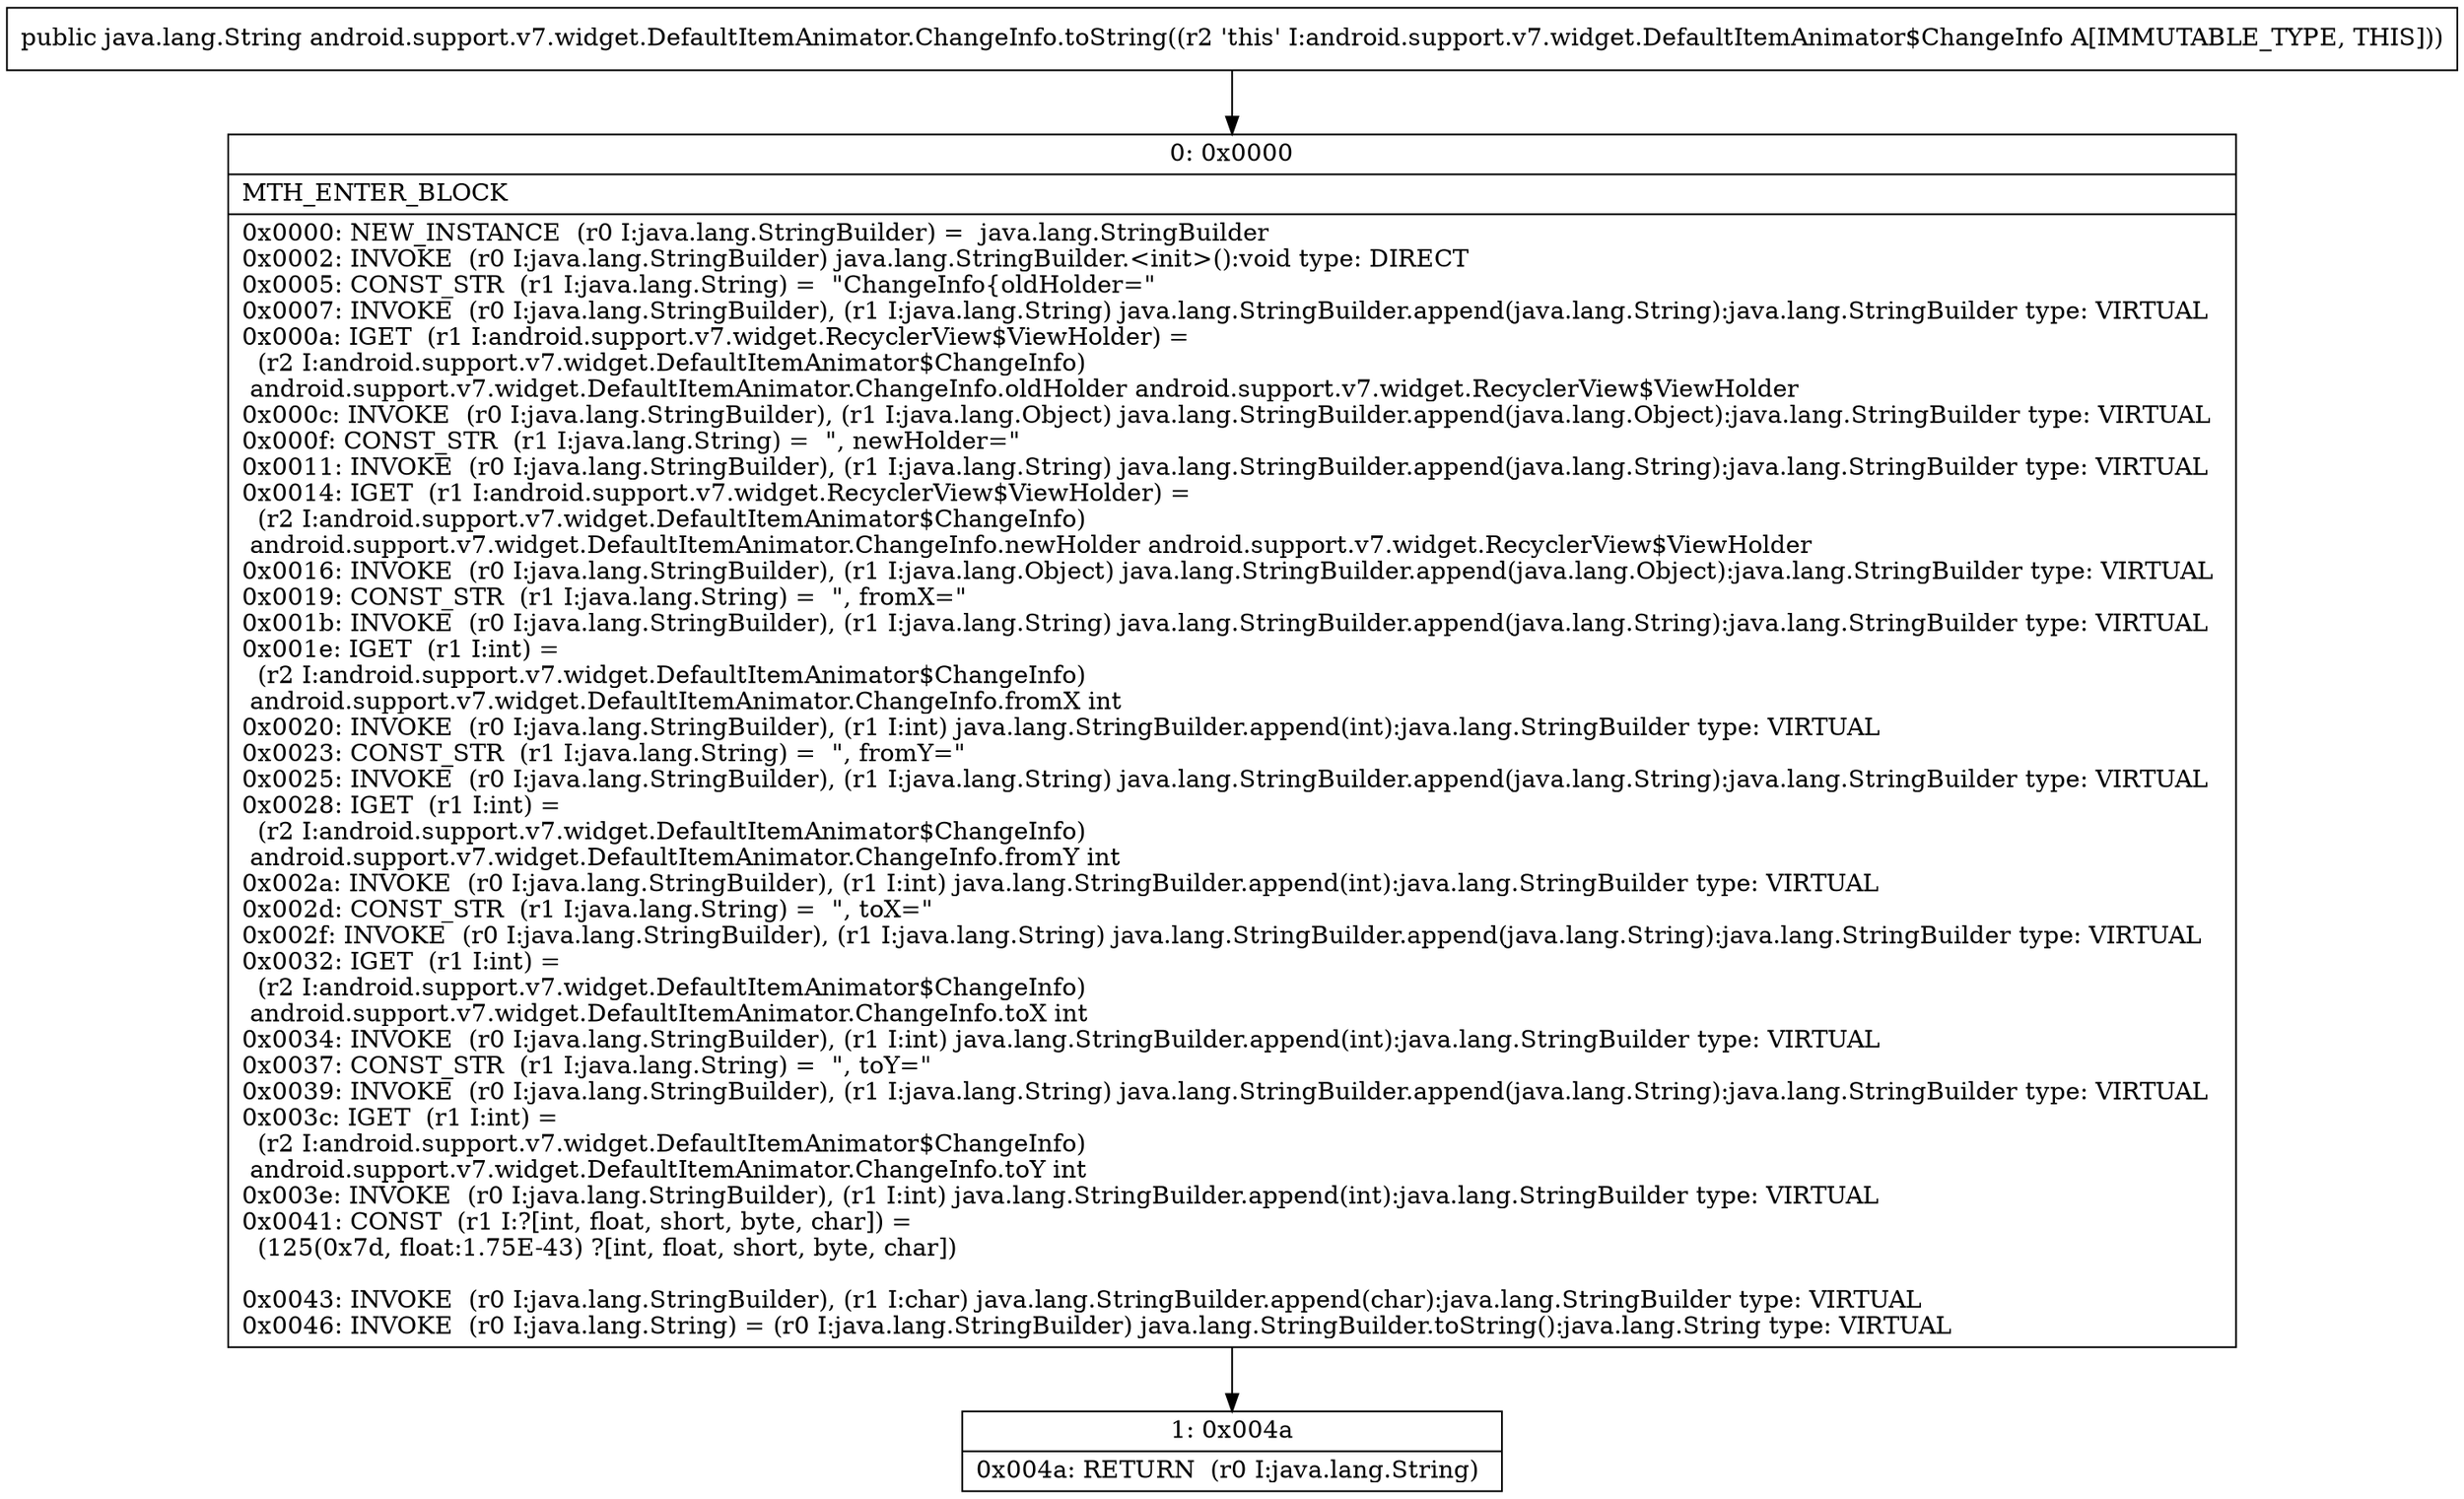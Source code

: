 digraph "CFG forandroid.support.v7.widget.DefaultItemAnimator.ChangeInfo.toString()Ljava\/lang\/String;" {
Node_0 [shape=record,label="{0\:\ 0x0000|MTH_ENTER_BLOCK\l|0x0000: NEW_INSTANCE  (r0 I:java.lang.StringBuilder) =  java.lang.StringBuilder \l0x0002: INVOKE  (r0 I:java.lang.StringBuilder) java.lang.StringBuilder.\<init\>():void type: DIRECT \l0x0005: CONST_STR  (r1 I:java.lang.String) =  \"ChangeInfo\{oldHolder=\" \l0x0007: INVOKE  (r0 I:java.lang.StringBuilder), (r1 I:java.lang.String) java.lang.StringBuilder.append(java.lang.String):java.lang.StringBuilder type: VIRTUAL \l0x000a: IGET  (r1 I:android.support.v7.widget.RecyclerView$ViewHolder) = \l  (r2 I:android.support.v7.widget.DefaultItemAnimator$ChangeInfo)\l android.support.v7.widget.DefaultItemAnimator.ChangeInfo.oldHolder android.support.v7.widget.RecyclerView$ViewHolder \l0x000c: INVOKE  (r0 I:java.lang.StringBuilder), (r1 I:java.lang.Object) java.lang.StringBuilder.append(java.lang.Object):java.lang.StringBuilder type: VIRTUAL \l0x000f: CONST_STR  (r1 I:java.lang.String) =  \", newHolder=\" \l0x0011: INVOKE  (r0 I:java.lang.StringBuilder), (r1 I:java.lang.String) java.lang.StringBuilder.append(java.lang.String):java.lang.StringBuilder type: VIRTUAL \l0x0014: IGET  (r1 I:android.support.v7.widget.RecyclerView$ViewHolder) = \l  (r2 I:android.support.v7.widget.DefaultItemAnimator$ChangeInfo)\l android.support.v7.widget.DefaultItemAnimator.ChangeInfo.newHolder android.support.v7.widget.RecyclerView$ViewHolder \l0x0016: INVOKE  (r0 I:java.lang.StringBuilder), (r1 I:java.lang.Object) java.lang.StringBuilder.append(java.lang.Object):java.lang.StringBuilder type: VIRTUAL \l0x0019: CONST_STR  (r1 I:java.lang.String) =  \", fromX=\" \l0x001b: INVOKE  (r0 I:java.lang.StringBuilder), (r1 I:java.lang.String) java.lang.StringBuilder.append(java.lang.String):java.lang.StringBuilder type: VIRTUAL \l0x001e: IGET  (r1 I:int) = \l  (r2 I:android.support.v7.widget.DefaultItemAnimator$ChangeInfo)\l android.support.v7.widget.DefaultItemAnimator.ChangeInfo.fromX int \l0x0020: INVOKE  (r0 I:java.lang.StringBuilder), (r1 I:int) java.lang.StringBuilder.append(int):java.lang.StringBuilder type: VIRTUAL \l0x0023: CONST_STR  (r1 I:java.lang.String) =  \", fromY=\" \l0x0025: INVOKE  (r0 I:java.lang.StringBuilder), (r1 I:java.lang.String) java.lang.StringBuilder.append(java.lang.String):java.lang.StringBuilder type: VIRTUAL \l0x0028: IGET  (r1 I:int) = \l  (r2 I:android.support.v7.widget.DefaultItemAnimator$ChangeInfo)\l android.support.v7.widget.DefaultItemAnimator.ChangeInfo.fromY int \l0x002a: INVOKE  (r0 I:java.lang.StringBuilder), (r1 I:int) java.lang.StringBuilder.append(int):java.lang.StringBuilder type: VIRTUAL \l0x002d: CONST_STR  (r1 I:java.lang.String) =  \", toX=\" \l0x002f: INVOKE  (r0 I:java.lang.StringBuilder), (r1 I:java.lang.String) java.lang.StringBuilder.append(java.lang.String):java.lang.StringBuilder type: VIRTUAL \l0x0032: IGET  (r1 I:int) = \l  (r2 I:android.support.v7.widget.DefaultItemAnimator$ChangeInfo)\l android.support.v7.widget.DefaultItemAnimator.ChangeInfo.toX int \l0x0034: INVOKE  (r0 I:java.lang.StringBuilder), (r1 I:int) java.lang.StringBuilder.append(int):java.lang.StringBuilder type: VIRTUAL \l0x0037: CONST_STR  (r1 I:java.lang.String) =  \", toY=\" \l0x0039: INVOKE  (r0 I:java.lang.StringBuilder), (r1 I:java.lang.String) java.lang.StringBuilder.append(java.lang.String):java.lang.StringBuilder type: VIRTUAL \l0x003c: IGET  (r1 I:int) = \l  (r2 I:android.support.v7.widget.DefaultItemAnimator$ChangeInfo)\l android.support.v7.widget.DefaultItemAnimator.ChangeInfo.toY int \l0x003e: INVOKE  (r0 I:java.lang.StringBuilder), (r1 I:int) java.lang.StringBuilder.append(int):java.lang.StringBuilder type: VIRTUAL \l0x0041: CONST  (r1 I:?[int, float, short, byte, char]) = \l  (125(0x7d, float:1.75E\-43) ?[int, float, short, byte, char])\l \l0x0043: INVOKE  (r0 I:java.lang.StringBuilder), (r1 I:char) java.lang.StringBuilder.append(char):java.lang.StringBuilder type: VIRTUAL \l0x0046: INVOKE  (r0 I:java.lang.String) = (r0 I:java.lang.StringBuilder) java.lang.StringBuilder.toString():java.lang.String type: VIRTUAL \l}"];
Node_1 [shape=record,label="{1\:\ 0x004a|0x004a: RETURN  (r0 I:java.lang.String) \l}"];
MethodNode[shape=record,label="{public java.lang.String android.support.v7.widget.DefaultItemAnimator.ChangeInfo.toString((r2 'this' I:android.support.v7.widget.DefaultItemAnimator$ChangeInfo A[IMMUTABLE_TYPE, THIS])) }"];
MethodNode -> Node_0;
Node_0 -> Node_1;
}

